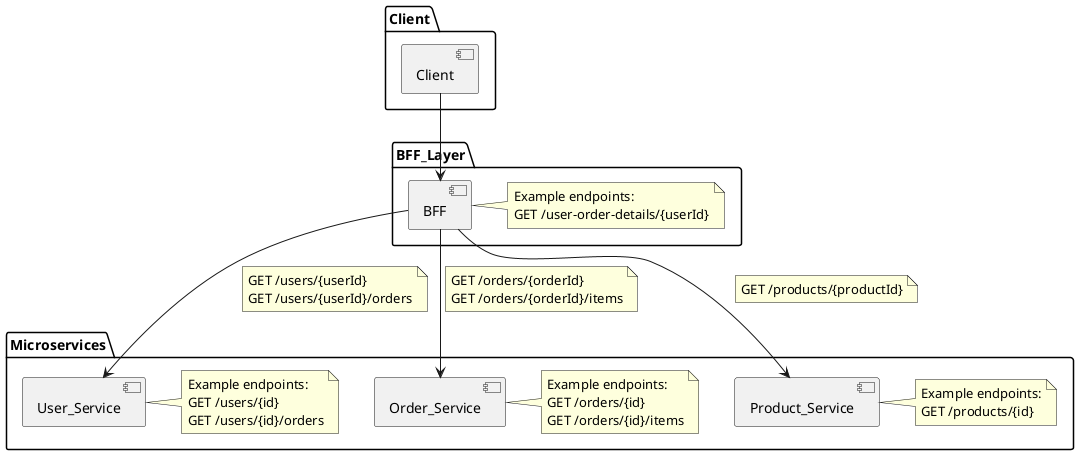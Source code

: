 @startuml
package "Client" {
  [Client] as client 
}

package "BFF_Layer" {
  [BFF] as bff
  note right of bff
    Example endpoints:
    GET /user-order-details/{userId}
  end note
}

package "Microservices" {
  [User_Service] as userService
  note right of userService
    Example endpoints:
    GET /users/{id}
    GET /users/{id}/orders
  end note
  
  [Order_Service] as orderService
  note right of orderService
    Example endpoints:
    GET /orders/{id}
    GET /orders/{id}/items
  end note
  
  [Product_Service] as productService
  note right of productService
    Example endpoints:
    GET /products/{id}
  end note
}

client --> bff

bff --> userService
note on link
  GET /users/{userId}
  GET /users/{userId}/orders
end note

bff --> orderService
note on link
  GET /orders/{orderId}
  GET /orders/{orderId}/items
end note

bff --> productService
note on link
  GET /products/{productId}
end note
@enduml